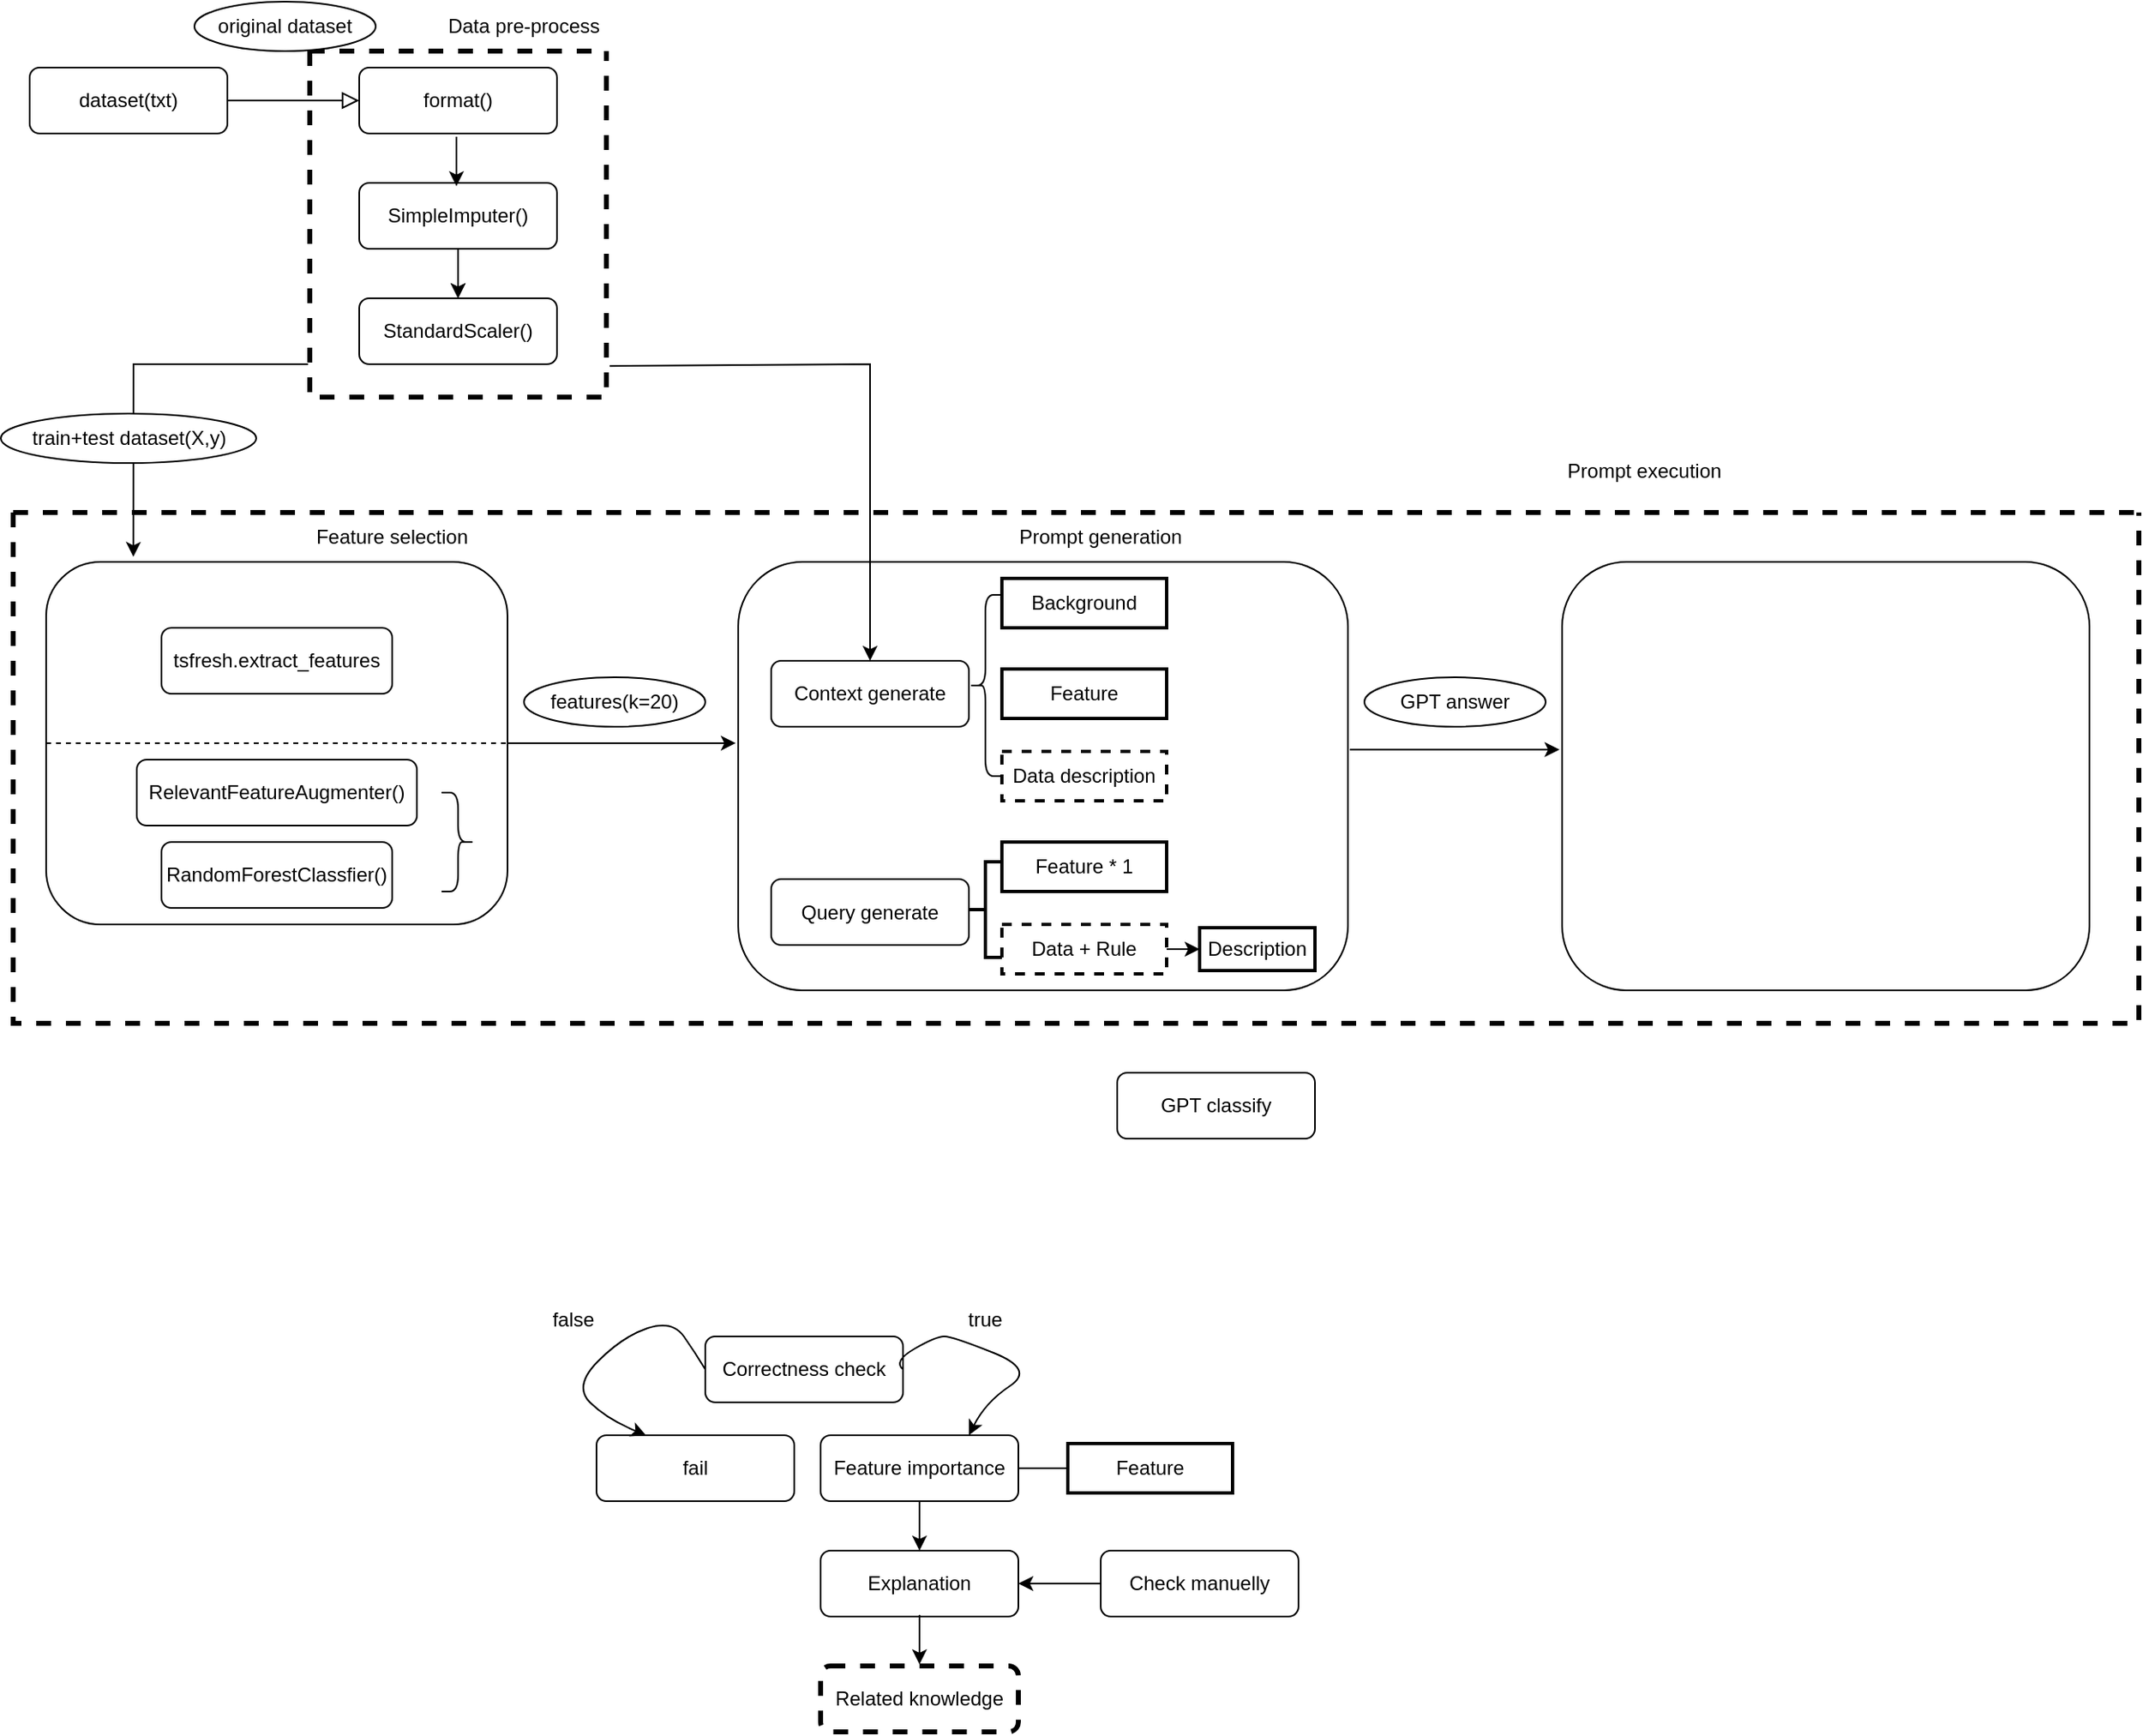 <mxfile version="21.6.5" type="device">
  <diagram id="C5RBs43oDa-KdzZeNtuy" name="Page-1">
    <mxGraphModel dx="1434" dy="756" grid="1" gridSize="10" guides="1" tooltips="1" connect="1" arrows="1" fold="1" page="1" pageScale="1" pageWidth="827" pageHeight="1169" math="0" shadow="0">
      <root>
        <mxCell id="WIyWlLk6GJQsqaUBKTNV-0" />
        <mxCell id="WIyWlLk6GJQsqaUBKTNV-1" parent="WIyWlLk6GJQsqaUBKTNV-0" />
        <mxCell id="WIyWlLk6GJQsqaUBKTNV-2" value="" style="rounded=0;html=1;jettySize=auto;orthogonalLoop=1;fontSize=11;endArrow=block;endFill=0;endSize=8;strokeWidth=1;shadow=0;labelBackgroundColor=none;edgeStyle=orthogonalEdgeStyle;exitX=1;exitY=0.5;exitDx=0;exitDy=0;entryX=0;entryY=0.5;entryDx=0;entryDy=0;" parent="WIyWlLk6GJQsqaUBKTNV-1" edge="1" target="LgZh5UOVkd5tFv0mdFSw-1" source="WIyWlLk6GJQsqaUBKTNV-3">
          <mxGeometry relative="1" as="geometry">
            <mxPoint x="160" y="172" as="sourcePoint" />
            <mxPoint x="230" y="162" as="targetPoint" />
            <Array as="points">
              <mxPoint x="160" y="90" />
              <mxPoint x="160" y="90" />
            </Array>
          </mxGeometry>
        </mxCell>
        <mxCell id="WIyWlLk6GJQsqaUBKTNV-3" value="dataset(txt)" style="rounded=1;whiteSpace=wrap;html=1;fontSize=12;glass=0;strokeWidth=1;shadow=0;" parent="WIyWlLk6GJQsqaUBKTNV-1" vertex="1">
          <mxGeometry x="30" y="70" width="120" height="40" as="geometry" />
        </mxCell>
        <mxCell id="LgZh5UOVkd5tFv0mdFSw-2" value="" style="edgeStyle=orthogonalEdgeStyle;rounded=0;orthogonalLoop=1;jettySize=auto;html=1;" edge="1" parent="WIyWlLk6GJQsqaUBKTNV-1" source="gK3jX9xH8F0dARAaS51u-2" target="gK3jX9xH8F0dARAaS51u-3">
          <mxGeometry relative="1" as="geometry" />
        </mxCell>
        <mxCell id="gK3jX9xH8F0dARAaS51u-2" value="SimpleImputer()" style="rounded=1;whiteSpace=wrap;html=1;fontSize=12;glass=0;strokeWidth=1;shadow=0;" parent="WIyWlLk6GJQsqaUBKTNV-1" vertex="1">
          <mxGeometry x="230" y="140" width="120" height="40" as="geometry" />
        </mxCell>
        <mxCell id="gK3jX9xH8F0dARAaS51u-3" value="StandardScaler()" style="rounded=1;whiteSpace=wrap;html=1;fontSize=12;glass=0;strokeWidth=1;shadow=0;" parent="WIyWlLk6GJQsqaUBKTNV-1" vertex="1">
          <mxGeometry x="230" y="210" width="120" height="40" as="geometry" />
        </mxCell>
        <mxCell id="gK3jX9xH8F0dARAaS51u-4" value="" style="endArrow=classic;html=1;rounded=0;exitX=0.5;exitY=1;exitDx=0;exitDy=0;entryX=0.5;entryY=0;entryDx=0;entryDy=0;" parent="WIyWlLk6GJQsqaUBKTNV-1" source="gK3jX9xH8F0dARAaS51u-2" target="gK3jX9xH8F0dARAaS51u-3" edge="1">
          <mxGeometry width="50" height="50" relative="1" as="geometry">
            <mxPoint x="320" y="340" as="sourcePoint" />
            <mxPoint x="370" y="290" as="targetPoint" />
          </mxGeometry>
        </mxCell>
        <mxCell id="gK3jX9xH8F0dARAaS51u-5" value="" style="swimlane;startSize=0;dashed=1;strokeWidth=3;" parent="WIyWlLk6GJQsqaUBKTNV-1" vertex="1">
          <mxGeometry x="200" y="60" width="180" height="210" as="geometry" />
        </mxCell>
        <mxCell id="LgZh5UOVkd5tFv0mdFSw-1" value="format()" style="rounded=1;whiteSpace=wrap;html=1;fontSize=12;glass=0;strokeWidth=1;shadow=0;" vertex="1" parent="gK3jX9xH8F0dARAaS51u-5">
          <mxGeometry x="30" y="10" width="120" height="40" as="geometry" />
        </mxCell>
        <mxCell id="gK3jX9xH8F0dARAaS51u-6" value="Data pre-process" style="text;html=1;strokeColor=none;fillColor=none;align=center;verticalAlign=middle;whiteSpace=wrap;rounded=0;" parent="WIyWlLk6GJQsqaUBKTNV-1" vertex="1">
          <mxGeometry x="270" y="30" width="120" height="30" as="geometry" />
        </mxCell>
        <mxCell id="gK3jX9xH8F0dARAaS51u-17" value="" style="swimlane;startSize=0;dashed=1;strokeWidth=3;" parent="WIyWlLk6GJQsqaUBKTNV-1" vertex="1">
          <mxGeometry x="20" y="340" width="1290" height="310" as="geometry" />
        </mxCell>
        <mxCell id="LgZh5UOVkd5tFv0mdFSw-10" value="" style="rounded=1;whiteSpace=wrap;html=1;" vertex="1" parent="gK3jX9xH8F0dARAaS51u-17">
          <mxGeometry x="20" y="30" width="280" height="220" as="geometry" />
        </mxCell>
        <mxCell id="LgZh5UOVkd5tFv0mdFSw-11" value="Feature selection" style="text;html=1;strokeColor=none;fillColor=none;align=center;verticalAlign=middle;whiteSpace=wrap;rounded=0;" vertex="1" parent="gK3jX9xH8F0dARAaS51u-17">
          <mxGeometry x="170" width="120" height="30" as="geometry" />
        </mxCell>
        <mxCell id="LgZh5UOVkd5tFv0mdFSw-12" value="" style="endArrow=none;dashed=1;html=1;rounded=0;exitX=0;exitY=0.5;exitDx=0;exitDy=0;entryX=1;entryY=0.5;entryDx=0;entryDy=0;" edge="1" parent="gK3jX9xH8F0dARAaS51u-17" source="LgZh5UOVkd5tFv0mdFSw-10" target="LgZh5UOVkd5tFv0mdFSw-10">
          <mxGeometry width="50" height="50" relative="1" as="geometry">
            <mxPoint x="340" y="70" as="sourcePoint" />
            <mxPoint x="390" y="20" as="targetPoint" />
          </mxGeometry>
        </mxCell>
        <mxCell id="gK3jX9xH8F0dARAaS51u-8" value="tsfresh.extract_features" style="rounded=1;whiteSpace=wrap;html=1;fontSize=12;glass=0;strokeWidth=1;shadow=0;" parent="gK3jX9xH8F0dARAaS51u-17" vertex="1">
          <mxGeometry x="90" y="70" width="140" height="40" as="geometry" />
        </mxCell>
        <mxCell id="LgZh5UOVkd5tFv0mdFSw-18" value="RelevantFeatureAugmenter()" style="rounded=1;whiteSpace=wrap;html=1;fontSize=12;glass=0;strokeWidth=1;shadow=0;" vertex="1" parent="gK3jX9xH8F0dARAaS51u-17">
          <mxGeometry x="75" y="150" width="170" height="40" as="geometry" />
        </mxCell>
        <mxCell id="LgZh5UOVkd5tFv0mdFSw-19" value="RandomForestClassfier()" style="rounded=1;whiteSpace=wrap;html=1;fontSize=12;glass=0;strokeWidth=1;shadow=0;" vertex="1" parent="gK3jX9xH8F0dARAaS51u-17">
          <mxGeometry x="90" y="200" width="140" height="40" as="geometry" />
        </mxCell>
        <mxCell id="LgZh5UOVkd5tFv0mdFSw-22" value="" style="shape=curlyBracket;whiteSpace=wrap;html=1;rounded=1;flipH=1;labelPosition=right;verticalLabelPosition=middle;align=left;verticalAlign=middle;" vertex="1" parent="gK3jX9xH8F0dARAaS51u-17">
          <mxGeometry x="260" y="170" width="20" height="60" as="geometry" />
        </mxCell>
        <mxCell id="LgZh5UOVkd5tFv0mdFSw-23" value="" style="rounded=1;whiteSpace=wrap;html=1;" vertex="1" parent="gK3jX9xH8F0dARAaS51u-17">
          <mxGeometry x="440" y="30" width="370" height="260" as="geometry" />
        </mxCell>
        <mxCell id="LgZh5UOVkd5tFv0mdFSw-27" value="features(k=20)" style="ellipse;whiteSpace=wrap;html=1;" vertex="1" parent="gK3jX9xH8F0dARAaS51u-17">
          <mxGeometry x="310" y="100" width="110" height="30" as="geometry" />
        </mxCell>
        <mxCell id="LgZh5UOVkd5tFv0mdFSw-28" value="" style="endArrow=classic;html=1;rounded=0;exitX=1;exitY=0.5;exitDx=0;exitDy=0;entryX=-0.004;entryY=0.423;entryDx=0;entryDy=0;entryPerimeter=0;" edge="1" parent="gK3jX9xH8F0dARAaS51u-17" source="LgZh5UOVkd5tFv0mdFSw-10" target="LgZh5UOVkd5tFv0mdFSw-23">
          <mxGeometry width="50" height="50" relative="1" as="geometry">
            <mxPoint x="340" y="70" as="sourcePoint" />
            <mxPoint x="390" y="20" as="targetPoint" />
          </mxGeometry>
        </mxCell>
        <mxCell id="LgZh5UOVkd5tFv0mdFSw-29" value="Prompt generation" style="text;html=1;strokeColor=none;fillColor=none;align=center;verticalAlign=middle;whiteSpace=wrap;rounded=0;" vertex="1" parent="gK3jX9xH8F0dARAaS51u-17">
          <mxGeometry x="600" width="120" height="30" as="geometry" />
        </mxCell>
        <mxCell id="gK3jX9xH8F0dARAaS51u-13" value="Context generate" style="rounded=1;whiteSpace=wrap;html=1;fontSize=12;glass=0;strokeWidth=1;shadow=0;" parent="gK3jX9xH8F0dARAaS51u-17" vertex="1">
          <mxGeometry x="460" y="90" width="120" height="40" as="geometry" />
        </mxCell>
        <mxCell id="gK3jX9xH8F0dARAaS51u-14" value="Query generate" style="rounded=1;whiteSpace=wrap;html=1;fontSize=12;glass=0;strokeWidth=1;shadow=0;" parent="gK3jX9xH8F0dARAaS51u-17" vertex="1">
          <mxGeometry x="460" y="222.5" width="120" height="40" as="geometry" />
        </mxCell>
        <mxCell id="gK3jX9xH8F0dARAaS51u-20" value="Background" style="whiteSpace=wrap;html=1;align=center;strokeWidth=2;" parent="gK3jX9xH8F0dARAaS51u-17" vertex="1">
          <mxGeometry x="600" y="40" width="100" height="30" as="geometry" />
        </mxCell>
        <mxCell id="gK3jX9xH8F0dARAaS51u-22" value="Feature" style="whiteSpace=wrap;html=1;align=center;strokeWidth=2;" parent="gK3jX9xH8F0dARAaS51u-17" vertex="1">
          <mxGeometry x="600" y="95" width="100" height="30" as="geometry" />
        </mxCell>
        <mxCell id="gK3jX9xH8F0dARAaS51u-32" value="Feature * 1" style="whiteSpace=wrap;html=1;align=center;strokeWidth=2;" parent="gK3jX9xH8F0dARAaS51u-17" vertex="1">
          <mxGeometry x="600" y="200" width="100" height="30" as="geometry" />
        </mxCell>
        <mxCell id="LgZh5UOVkd5tFv0mdFSw-31" value="" style="shape=curlyBracket;whiteSpace=wrap;html=1;rounded=1;labelPosition=left;verticalLabelPosition=middle;align=right;verticalAlign=middle;" vertex="1" parent="gK3jX9xH8F0dARAaS51u-17">
          <mxGeometry x="580" y="50" width="20" height="110" as="geometry" />
        </mxCell>
        <mxCell id="LgZh5UOVkd5tFv0mdFSw-32" value="Data description" style="whiteSpace=wrap;html=1;align=center;strokeWidth=2;dashed=1;" vertex="1" parent="gK3jX9xH8F0dARAaS51u-17">
          <mxGeometry x="600" y="145" width="100" height="30" as="geometry" />
        </mxCell>
        <mxCell id="LgZh5UOVkd5tFv0mdFSw-33" value="" style="strokeWidth=2;html=1;shape=mxgraph.flowchart.annotation_2;align=left;labelPosition=right;pointerEvents=1;" vertex="1" parent="gK3jX9xH8F0dARAaS51u-17">
          <mxGeometry x="580" y="212" width="20" height="58" as="geometry" />
        </mxCell>
        <mxCell id="LgZh5UOVkd5tFv0mdFSw-35" value="Data + Rule" style="whiteSpace=wrap;html=1;align=center;strokeWidth=2;dashed=1;" vertex="1" parent="gK3jX9xH8F0dARAaS51u-17">
          <mxGeometry x="600" y="250" width="100" height="30" as="geometry" />
        </mxCell>
        <mxCell id="LgZh5UOVkd5tFv0mdFSw-36" value="Description" style="whiteSpace=wrap;html=1;align=center;strokeWidth=2;" vertex="1" parent="gK3jX9xH8F0dARAaS51u-17">
          <mxGeometry x="720" y="252" width="70" height="26" as="geometry" />
        </mxCell>
        <mxCell id="LgZh5UOVkd5tFv0mdFSw-37" value="" style="endArrow=classic;html=1;rounded=0;exitX=1;exitY=0.5;exitDx=0;exitDy=0;entryX=0;entryY=0.5;entryDx=0;entryDy=0;" edge="1" parent="gK3jX9xH8F0dARAaS51u-17" source="LgZh5UOVkd5tFv0mdFSw-35" target="LgZh5UOVkd5tFv0mdFSw-36">
          <mxGeometry width="50" height="50" relative="1" as="geometry">
            <mxPoint x="340" y="-30" as="sourcePoint" />
            <mxPoint x="390" y="-80" as="targetPoint" />
          </mxGeometry>
        </mxCell>
        <mxCell id="LgZh5UOVkd5tFv0mdFSw-38" value="" style="rounded=1;whiteSpace=wrap;html=1;" vertex="1" parent="gK3jX9xH8F0dARAaS51u-17">
          <mxGeometry x="940" y="30" width="320" height="260" as="geometry" />
        </mxCell>
        <mxCell id="LgZh5UOVkd5tFv0mdFSw-39" value="" style="endArrow=classic;html=1;rounded=0;exitX=1.003;exitY=0.438;exitDx=0;exitDy=0;exitPerimeter=0;entryX=-0.005;entryY=0.438;entryDx=0;entryDy=0;entryPerimeter=0;" edge="1" parent="gK3jX9xH8F0dARAaS51u-17" source="LgZh5UOVkd5tFv0mdFSw-23" target="LgZh5UOVkd5tFv0mdFSw-38">
          <mxGeometry width="50" height="50" relative="1" as="geometry">
            <mxPoint x="807" y="144" as="sourcePoint" />
            <mxPoint x="890" y="144" as="targetPoint" />
          </mxGeometry>
        </mxCell>
        <mxCell id="LgZh5UOVkd5tFv0mdFSw-40" value="GPT answer" style="ellipse;whiteSpace=wrap;html=1;" vertex="1" parent="gK3jX9xH8F0dARAaS51u-17">
          <mxGeometry x="820" y="100" width="110" height="30" as="geometry" />
        </mxCell>
        <mxCell id="gK3jX9xH8F0dARAaS51u-55" value="GPT classify" style="rounded=1;whiteSpace=wrap;html=1;fontSize=12;glass=0;strokeWidth=1;shadow=0;" parent="WIyWlLk6GJQsqaUBKTNV-1" vertex="1">
          <mxGeometry x="690" y="680" width="120" height="40" as="geometry" />
        </mxCell>
        <mxCell id="gK3jX9xH8F0dARAaS51u-56" value="Correctness check" style="rounded=1;whiteSpace=wrap;html=1;fontSize=12;glass=0;strokeWidth=1;shadow=0;" parent="WIyWlLk6GJQsqaUBKTNV-1" vertex="1">
          <mxGeometry x="440" y="840" width="120" height="40" as="geometry" />
        </mxCell>
        <mxCell id="gK3jX9xH8F0dARAaS51u-60" value="fail" style="rounded=1;whiteSpace=wrap;html=1;fontSize=12;glass=0;strokeWidth=1;shadow=0;" parent="WIyWlLk6GJQsqaUBKTNV-1" vertex="1">
          <mxGeometry x="374" y="900" width="120" height="40" as="geometry" />
        </mxCell>
        <mxCell id="gK3jX9xH8F0dARAaS51u-61" value="Feature importance" style="rounded=1;whiteSpace=wrap;html=1;fontSize=12;glass=0;strokeWidth=1;shadow=0;" parent="WIyWlLk6GJQsqaUBKTNV-1" vertex="1">
          <mxGeometry x="510" y="900" width="120" height="40" as="geometry" />
        </mxCell>
        <mxCell id="gK3jX9xH8F0dARAaS51u-62" value="" style="curved=1;endArrow=classic;html=1;rounded=0;entryX=0.25;entryY=0;entryDx=0;entryDy=0;exitX=0;exitY=0.5;exitDx=0;exitDy=0;" parent="WIyWlLk6GJQsqaUBKTNV-1" source="gK3jX9xH8F0dARAaS51u-56" target="gK3jX9xH8F0dARAaS51u-60" edge="1">
          <mxGeometry width="50" height="50" relative="1" as="geometry">
            <mxPoint x="410" y="700" as="sourcePoint" />
            <mxPoint x="460" y="650" as="targetPoint" />
            <Array as="points">
              <mxPoint x="434" y="850" />
              <mxPoint x="420" y="830" />
              <mxPoint x="390" y="840" />
              <mxPoint x="360" y="870" />
              <mxPoint x="380" y="890" />
            </Array>
          </mxGeometry>
        </mxCell>
        <mxCell id="gK3jX9xH8F0dARAaS51u-63" value="" style="curved=1;endArrow=classic;html=1;rounded=0;entryX=0.75;entryY=0;entryDx=0;entryDy=0;exitX=1;exitY=0.5;exitDx=0;exitDy=0;" parent="WIyWlLk6GJQsqaUBKTNV-1" source="gK3jX9xH8F0dARAaS51u-56" target="gK3jX9xH8F0dARAaS51u-61" edge="1">
          <mxGeometry width="50" height="50" relative="1" as="geometry">
            <mxPoint x="560" y="865" as="sourcePoint" />
            <mxPoint x="524" y="905" as="targetPoint" />
            <Array as="points">
              <mxPoint x="554" y="855" />
              <mxPoint x="580" y="840" />
              <mxPoint x="590" y="840" />
              <mxPoint x="640" y="860" />
              <mxPoint x="610" y="880" />
            </Array>
          </mxGeometry>
        </mxCell>
        <mxCell id="gK3jX9xH8F0dARAaS51u-64" value="false" style="text;html=1;strokeColor=none;fillColor=none;align=center;verticalAlign=middle;whiteSpace=wrap;rounded=0;" parent="WIyWlLk6GJQsqaUBKTNV-1" vertex="1">
          <mxGeometry x="330" y="820" width="60" height="20" as="geometry" />
        </mxCell>
        <mxCell id="gK3jX9xH8F0dARAaS51u-67" value="true" style="text;html=1;strokeColor=none;fillColor=none;align=center;verticalAlign=middle;whiteSpace=wrap;rounded=0;" parent="WIyWlLk6GJQsqaUBKTNV-1" vertex="1">
          <mxGeometry x="580" y="820" width="60" height="20" as="geometry" />
        </mxCell>
        <mxCell id="gK3jX9xH8F0dARAaS51u-68" value="Feature" style="whiteSpace=wrap;html=1;align=center;strokeWidth=2;" parent="WIyWlLk6GJQsqaUBKTNV-1" vertex="1">
          <mxGeometry x="660" y="905" width="100" height="30" as="geometry" />
        </mxCell>
        <mxCell id="gK3jX9xH8F0dARAaS51u-69" value="" style="endArrow=none;html=1;rounded=0;exitX=1;exitY=0.5;exitDx=0;exitDy=0;entryX=0;entryY=0.5;entryDx=0;entryDy=0;" parent="WIyWlLk6GJQsqaUBKTNV-1" source="gK3jX9xH8F0dARAaS51u-61" target="gK3jX9xH8F0dARAaS51u-68" edge="1">
          <mxGeometry width="50" height="50" relative="1" as="geometry">
            <mxPoint x="610" y="890" as="sourcePoint" />
            <mxPoint x="660" y="840" as="targetPoint" />
          </mxGeometry>
        </mxCell>
        <mxCell id="gK3jX9xH8F0dARAaS51u-72" value="Related knowledge" style="rounded=1;whiteSpace=wrap;html=1;fontSize=12;glass=0;strokeWidth=3;shadow=0;dashed=1;" parent="WIyWlLk6GJQsqaUBKTNV-1" vertex="1">
          <mxGeometry x="510" y="1040" width="120" height="40" as="geometry" />
        </mxCell>
        <mxCell id="gK3jX9xH8F0dARAaS51u-73" value="" style="endArrow=classic;html=1;rounded=0;exitX=0.5;exitY=1;exitDx=0;exitDy=0;" parent="WIyWlLk6GJQsqaUBKTNV-1" source="gK3jX9xH8F0dARAaS51u-61" edge="1">
          <mxGeometry width="50" height="50" relative="1" as="geometry">
            <mxPoint x="590" y="890" as="sourcePoint" />
            <mxPoint x="570" y="970" as="targetPoint" />
          </mxGeometry>
        </mxCell>
        <mxCell id="gK3jX9xH8F0dARAaS51u-74" value="Explanation" style="rounded=1;whiteSpace=wrap;html=1;fontSize=12;glass=0;strokeWidth=1;shadow=0;" parent="WIyWlLk6GJQsqaUBKTNV-1" vertex="1">
          <mxGeometry x="510" y="970" width="120" height="40" as="geometry" />
        </mxCell>
        <mxCell id="gK3jX9xH8F0dARAaS51u-75" value="" style="endArrow=classic;html=1;rounded=0;exitX=0.5;exitY=1;exitDx=0;exitDy=0;" parent="WIyWlLk6GJQsqaUBKTNV-1" edge="1">
          <mxGeometry width="50" height="50" relative="1" as="geometry">
            <mxPoint x="570" y="1009" as="sourcePoint" />
            <mxPoint x="570" y="1039" as="targetPoint" />
          </mxGeometry>
        </mxCell>
        <mxCell id="gK3jX9xH8F0dARAaS51u-76" value="Check manuelly" style="rounded=1;whiteSpace=wrap;html=1;fontSize=12;glass=0;strokeWidth=1;shadow=0;" parent="WIyWlLk6GJQsqaUBKTNV-1" vertex="1">
          <mxGeometry x="680" y="970" width="120" height="40" as="geometry" />
        </mxCell>
        <mxCell id="gK3jX9xH8F0dARAaS51u-77" value="" style="endArrow=classic;html=1;rounded=0;entryX=1;entryY=0.5;entryDx=0;entryDy=0;exitX=0;exitY=0.5;exitDx=0;exitDy=0;" parent="WIyWlLk6GJQsqaUBKTNV-1" source="gK3jX9xH8F0dARAaS51u-76" target="gK3jX9xH8F0dARAaS51u-74" edge="1">
          <mxGeometry width="50" height="50" relative="1" as="geometry">
            <mxPoint x="590" y="890" as="sourcePoint" />
            <mxPoint x="640" y="840" as="targetPoint" />
          </mxGeometry>
        </mxCell>
        <mxCell id="LgZh5UOVkd5tFv0mdFSw-3" value="" style="edgeStyle=orthogonalEdgeStyle;rounded=0;orthogonalLoop=1;jettySize=auto;html=1;" edge="1" parent="WIyWlLk6GJQsqaUBKTNV-1">
          <mxGeometry relative="1" as="geometry">
            <mxPoint x="289" y="112" as="sourcePoint" />
            <mxPoint x="289" y="142" as="targetPoint" />
          </mxGeometry>
        </mxCell>
        <mxCell id="LgZh5UOVkd5tFv0mdFSw-5" value="" style="endArrow=classic;html=1;rounded=0;exitX=-0.006;exitY=0.905;exitDx=0;exitDy=0;entryX=0.189;entryY=-0.014;entryDx=0;entryDy=0;entryPerimeter=0;exitPerimeter=0;" edge="1" parent="WIyWlLk6GJQsqaUBKTNV-1" source="gK3jX9xH8F0dARAaS51u-5" target="LgZh5UOVkd5tFv0mdFSw-10">
          <mxGeometry width="50" height="50" relative="1" as="geometry">
            <mxPoint x="700" y="410" as="sourcePoint" />
            <mxPoint x="750" y="360" as="targetPoint" />
            <Array as="points">
              <mxPoint x="93" y="250" />
            </Array>
          </mxGeometry>
        </mxCell>
        <mxCell id="gK3jX9xH8F0dARAaS51u-34" value="Prompt execution" style="text;html=1;strokeColor=none;fillColor=none;align=center;verticalAlign=middle;whiteSpace=wrap;rounded=0;" parent="WIyWlLk6GJQsqaUBKTNV-1" vertex="1">
          <mxGeometry x="950" y="300" width="120" height="30" as="geometry" />
        </mxCell>
        <mxCell id="LgZh5UOVkd5tFv0mdFSw-24" value="original dataset" style="ellipse;whiteSpace=wrap;html=1;" vertex="1" parent="WIyWlLk6GJQsqaUBKTNV-1">
          <mxGeometry x="130" y="30" width="110" height="30" as="geometry" />
        </mxCell>
        <mxCell id="LgZh5UOVkd5tFv0mdFSw-26" value="train+test dataset(X,y)" style="ellipse;whiteSpace=wrap;html=1;" vertex="1" parent="WIyWlLk6GJQsqaUBKTNV-1">
          <mxGeometry x="12.5" y="280" width="155" height="30" as="geometry" />
        </mxCell>
        <mxCell id="LgZh5UOVkd5tFv0mdFSw-41" value="" style="endArrow=classic;html=1;rounded=0;exitX=1.011;exitY=0.91;exitDx=0;exitDy=0;exitPerimeter=0;entryX=0.5;entryY=0;entryDx=0;entryDy=0;" edge="1" parent="WIyWlLk6GJQsqaUBKTNV-1" source="gK3jX9xH8F0dARAaS51u-5" target="gK3jX9xH8F0dARAaS51u-13">
          <mxGeometry width="50" height="50" relative="1" as="geometry">
            <mxPoint x="650" y="370" as="sourcePoint" />
            <mxPoint x="700" y="320" as="targetPoint" />
            <Array as="points">
              <mxPoint x="540" y="250" />
            </Array>
          </mxGeometry>
        </mxCell>
      </root>
    </mxGraphModel>
  </diagram>
</mxfile>
